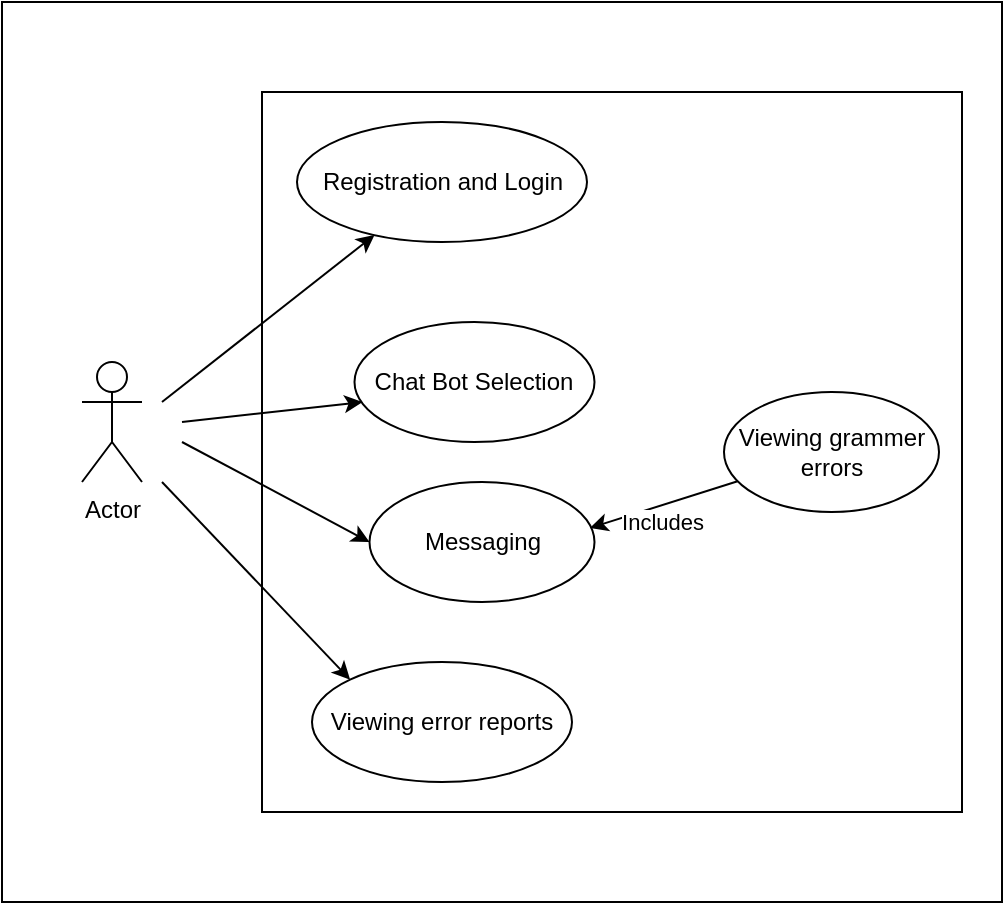 <mxfile version="20.6.0" type="device"><diagram id="AHNn312TMmUyAu-vyidH" name="Page-1"><mxGraphModel dx="830" dy="1656" grid="1" gridSize="10" guides="1" tooltips="1" connect="1" arrows="1" fold="1" page="1" pageScale="1" pageWidth="850" pageHeight="1100" math="0" shadow="0"><root><mxCell id="0"/><mxCell id="1" parent="0"/><mxCell id="fIT8OWbFQv-gQVITdkAI-4" value="" style="whiteSpace=wrap;html=1;sketch=0;" vertex="1" parent="1"><mxGeometry x="10" y="-120" width="500" height="450" as="geometry"/></mxCell><mxCell id="fIT8OWbFQv-gQVITdkAI-1" value="Actor" style="shape=umlActor;verticalLabelPosition=bottom;verticalAlign=top;html=1;outlineConnect=0;sketch=0;" vertex="1" parent="1"><mxGeometry x="50" y="60" width="30" height="60" as="geometry"/></mxCell><mxCell id="fIT8OWbFQv-gQVITdkAI-5" value="" style="whiteSpace=wrap;html=1;sketch=0;" vertex="1" parent="1"><mxGeometry x="140" y="-75" width="350" height="360" as="geometry"/></mxCell><mxCell id="fIT8OWbFQv-gQVITdkAI-6" value="Chat Bot Selection" style="ellipse;whiteSpace=wrap;html=1;sketch=0;" vertex="1" parent="1"><mxGeometry x="186.25" y="40" width="120" height="60" as="geometry"/></mxCell><mxCell id="fIT8OWbFQv-gQVITdkAI-7" value="Messaging" style="ellipse;whiteSpace=wrap;html=1;sketch=0;" vertex="1" parent="1"><mxGeometry x="193.75" y="120" width="112.5" height="60" as="geometry"/></mxCell><mxCell id="fIT8OWbFQv-gQVITdkAI-8" value="Registration and Login" style="ellipse;whiteSpace=wrap;html=1;sketch=0;" vertex="1" parent="1"><mxGeometry x="157.5" y="-60" width="145" height="60" as="geometry"/></mxCell><mxCell id="fIT8OWbFQv-gQVITdkAI-9" value="Viewing grammer errors" style="ellipse;whiteSpace=wrap;html=1;sketch=0;" vertex="1" parent="1"><mxGeometry x="371" y="75" width="107.5" height="60" as="geometry"/></mxCell><mxCell id="fIT8OWbFQv-gQVITdkAI-10" value="Viewing error reports" style="ellipse;whiteSpace=wrap;html=1;sketch=0;" vertex="1" parent="1"><mxGeometry x="165" y="210" width="130" height="60" as="geometry"/></mxCell><mxCell id="fIT8OWbFQv-gQVITdkAI-13" value="" style="endArrow=classic;html=1;rounded=0;" edge="1" parent="1" target="fIT8OWbFQv-gQVITdkAI-8"><mxGeometry width="50" height="50" relative="1" as="geometry"><mxPoint x="90" y="80" as="sourcePoint"/><mxPoint x="140" y="30" as="targetPoint"/></mxGeometry></mxCell><mxCell id="fIT8OWbFQv-gQVITdkAI-14" value="" style="endArrow=classic;html=1;rounded=0;entryX=0.033;entryY=0.667;entryDx=0;entryDy=0;entryPerimeter=0;" edge="1" parent="1" target="fIT8OWbFQv-gQVITdkAI-6"><mxGeometry width="50" height="50" relative="1" as="geometry"><mxPoint x="100" y="90" as="sourcePoint"/><mxPoint x="206.217" y="6.544" as="targetPoint"/></mxGeometry></mxCell><mxCell id="fIT8OWbFQv-gQVITdkAI-15" value="" style="endArrow=classic;html=1;rounded=0;entryX=0;entryY=0.5;entryDx=0;entryDy=0;" edge="1" parent="1" target="fIT8OWbFQv-gQVITdkAI-7"><mxGeometry width="50" height="50" relative="1" as="geometry"><mxPoint x="100" y="100" as="sourcePoint"/><mxPoint x="183.96" y="80.02" as="targetPoint"/></mxGeometry></mxCell><mxCell id="fIT8OWbFQv-gQVITdkAI-16" value="" style="endArrow=classic;html=1;rounded=0;entryX=0;entryY=0;entryDx=0;entryDy=0;" edge="1" parent="1" target="fIT8OWbFQv-gQVITdkAI-10"><mxGeometry width="50" height="50" relative="1" as="geometry"><mxPoint x="90" y="120" as="sourcePoint"/><mxPoint x="196.217" y="36.544" as="targetPoint"/></mxGeometry></mxCell><mxCell id="fIT8OWbFQv-gQVITdkAI-17" value="" style="endArrow=classic;html=1;rounded=0;entryX=0.98;entryY=0.383;entryDx=0;entryDy=0;entryPerimeter=0;" edge="1" parent="1" source="fIT8OWbFQv-gQVITdkAI-9" target="fIT8OWbFQv-gQVITdkAI-7"><mxGeometry width="50" height="50" relative="1" as="geometry"><mxPoint x="180" y="90" as="sourcePoint"/><mxPoint x="230" y="40" as="targetPoint"/></mxGeometry></mxCell><mxCell id="fIT8OWbFQv-gQVITdkAI-18" value="Includes" style="edgeLabel;html=1;align=center;verticalAlign=middle;resizable=0;points=[];" vertex="1" connectable="0" parent="fIT8OWbFQv-gQVITdkAI-17"><mxGeometry x="0.207" y="-1" relative="1" as="geometry"><mxPoint x="7" y="7" as="offset"/></mxGeometry></mxCell></root></mxGraphModel></diagram></mxfile>